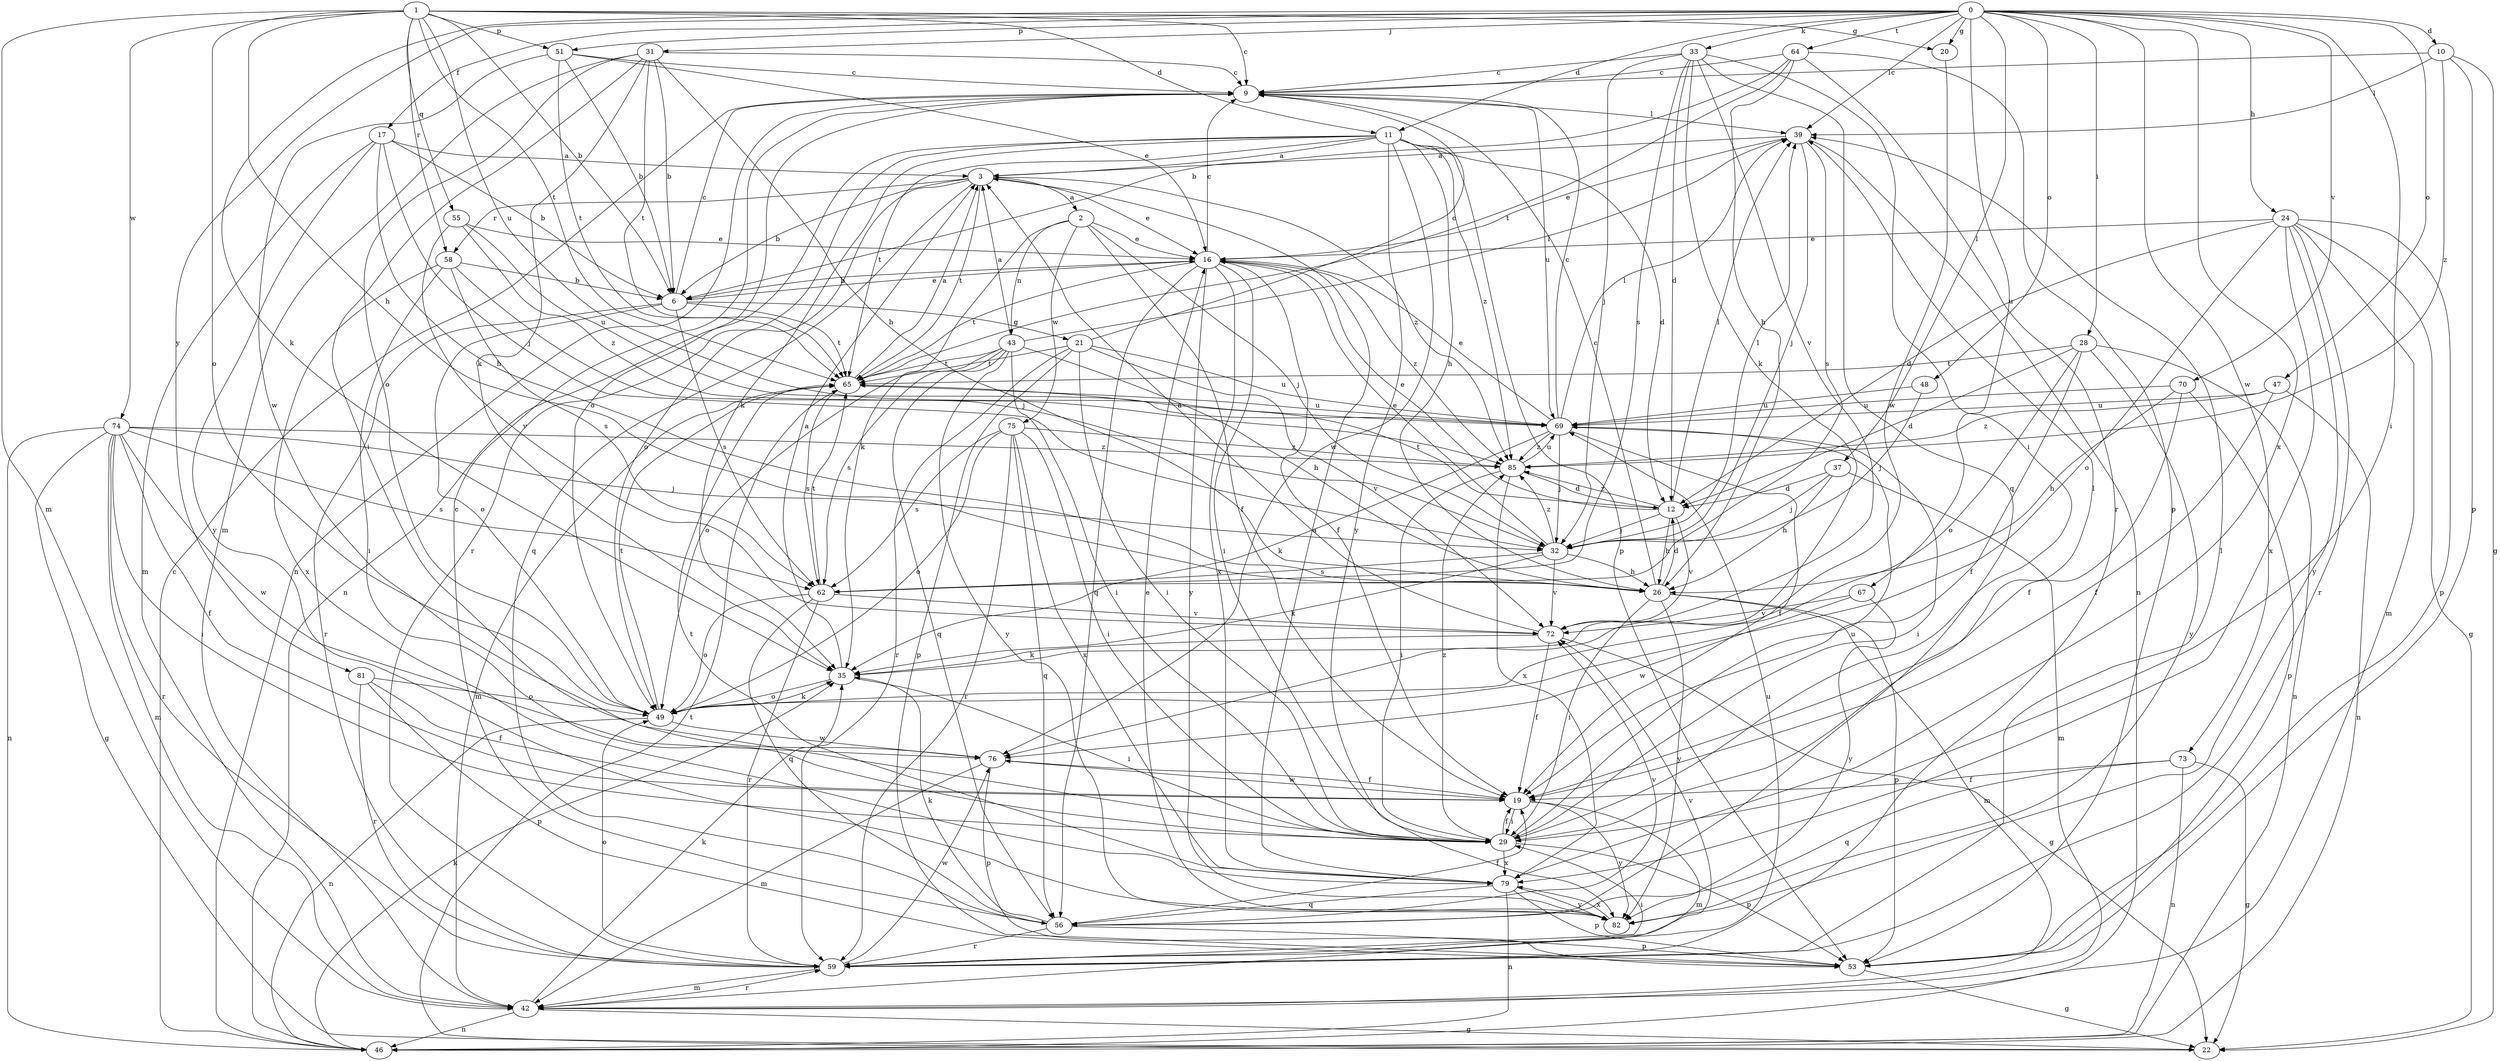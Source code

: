 strict digraph  {
0;
1;
2;
3;
6;
9;
10;
11;
12;
16;
17;
19;
20;
21;
22;
24;
26;
28;
29;
31;
32;
33;
35;
37;
39;
42;
43;
46;
47;
48;
49;
51;
53;
55;
56;
58;
59;
62;
64;
65;
67;
69;
70;
72;
73;
74;
75;
76;
79;
81;
82;
85;
0 -> 10  [label=d];
0 -> 11  [label=d];
0 -> 17  [label=f];
0 -> 20  [label=g];
0 -> 24  [label=h];
0 -> 28  [label=i];
0 -> 29  [label=i];
0 -> 31  [label=j];
0 -> 33  [label=k];
0 -> 35  [label=k];
0 -> 37  [label=l];
0 -> 39  [label=l];
0 -> 47  [label=o];
0 -> 48  [label=o];
0 -> 51  [label=p];
0 -> 64  [label=t];
0 -> 67  [label=u];
0 -> 70  [label=v];
0 -> 73  [label=w];
0 -> 79  [label=x];
0 -> 81  [label=y];
1 -> 6  [label=b];
1 -> 9  [label=c];
1 -> 11  [label=d];
1 -> 20  [label=g];
1 -> 26  [label=h];
1 -> 42  [label=m];
1 -> 49  [label=o];
1 -> 51  [label=p];
1 -> 55  [label=q];
1 -> 58  [label=r];
1 -> 65  [label=t];
1 -> 69  [label=u];
1 -> 74  [label=w];
2 -> 16  [label=e];
2 -> 19  [label=f];
2 -> 32  [label=j];
2 -> 35  [label=k];
2 -> 43  [label=n];
2 -> 75  [label=w];
3 -> 2  [label=a];
3 -> 6  [label=b];
3 -> 16  [label=e];
3 -> 49  [label=o];
3 -> 56  [label=q];
3 -> 58  [label=r];
3 -> 65  [label=t];
3 -> 85  [label=z];
6 -> 9  [label=c];
6 -> 16  [label=e];
6 -> 21  [label=g];
6 -> 49  [label=o];
6 -> 59  [label=r];
6 -> 62  [label=s];
6 -> 65  [label=t];
9 -> 39  [label=l];
9 -> 46  [label=n];
9 -> 49  [label=o];
9 -> 69  [label=u];
10 -> 9  [label=c];
10 -> 22  [label=g];
10 -> 39  [label=l];
10 -> 53  [label=p];
10 -> 85  [label=z];
11 -> 3  [label=a];
11 -> 12  [label=d];
11 -> 26  [label=h];
11 -> 35  [label=k];
11 -> 46  [label=n];
11 -> 53  [label=p];
11 -> 59  [label=r];
11 -> 65  [label=t];
11 -> 76  [label=w];
11 -> 82  [label=y];
11 -> 85  [label=z];
12 -> 16  [label=e];
12 -> 26  [label=h];
12 -> 32  [label=j];
12 -> 39  [label=l];
12 -> 65  [label=t];
12 -> 72  [label=v];
12 -> 85  [label=z];
16 -> 6  [label=b];
16 -> 9  [label=c];
16 -> 19  [label=f];
16 -> 29  [label=i];
16 -> 56  [label=q];
16 -> 65  [label=t];
16 -> 79  [label=x];
16 -> 82  [label=y];
16 -> 85  [label=z];
17 -> 3  [label=a];
17 -> 6  [label=b];
17 -> 26  [label=h];
17 -> 32  [label=j];
17 -> 42  [label=m];
17 -> 82  [label=y];
19 -> 29  [label=i];
19 -> 42  [label=m];
19 -> 76  [label=w];
19 -> 82  [label=y];
20 -> 76  [label=w];
21 -> 9  [label=c];
21 -> 29  [label=i];
21 -> 53  [label=p];
21 -> 59  [label=r];
21 -> 65  [label=t];
21 -> 69  [label=u];
21 -> 72  [label=v];
22 -> 65  [label=t];
24 -> 12  [label=d];
24 -> 16  [label=e];
24 -> 22  [label=g];
24 -> 42  [label=m];
24 -> 49  [label=o];
24 -> 53  [label=p];
24 -> 59  [label=r];
24 -> 79  [label=x];
24 -> 82  [label=y];
26 -> 9  [label=c];
26 -> 12  [label=d];
26 -> 29  [label=i];
26 -> 42  [label=m];
26 -> 53  [label=p];
26 -> 82  [label=y];
28 -> 12  [label=d];
28 -> 19  [label=f];
28 -> 46  [label=n];
28 -> 49  [label=o];
28 -> 65  [label=t];
28 -> 82  [label=y];
29 -> 19  [label=f];
29 -> 39  [label=l];
29 -> 53  [label=p];
29 -> 69  [label=u];
29 -> 79  [label=x];
29 -> 85  [label=z];
31 -> 6  [label=b];
31 -> 9  [label=c];
31 -> 26  [label=h];
31 -> 29  [label=i];
31 -> 35  [label=k];
31 -> 42  [label=m];
31 -> 49  [label=o];
31 -> 65  [label=t];
32 -> 16  [label=e];
32 -> 26  [label=h];
32 -> 35  [label=k];
32 -> 39  [label=l];
32 -> 62  [label=s];
32 -> 72  [label=v];
32 -> 85  [label=z];
33 -> 9  [label=c];
33 -> 12  [label=d];
33 -> 29  [label=i];
33 -> 32  [label=j];
33 -> 35  [label=k];
33 -> 56  [label=q];
33 -> 62  [label=s];
33 -> 72  [label=v];
35 -> 3  [label=a];
35 -> 29  [label=i];
35 -> 49  [label=o];
37 -> 12  [label=d];
37 -> 26  [label=h];
37 -> 32  [label=j];
37 -> 42  [label=m];
39 -> 3  [label=a];
39 -> 16  [label=e];
39 -> 32  [label=j];
39 -> 46  [label=n];
39 -> 62  [label=s];
42 -> 22  [label=g];
42 -> 35  [label=k];
42 -> 46  [label=n];
42 -> 59  [label=r];
43 -> 3  [label=a];
43 -> 26  [label=h];
43 -> 29  [label=i];
43 -> 39  [label=l];
43 -> 49  [label=o];
43 -> 56  [label=q];
43 -> 62  [label=s];
43 -> 65  [label=t];
43 -> 82  [label=y];
46 -> 9  [label=c];
46 -> 35  [label=k];
47 -> 19  [label=f];
47 -> 46  [label=n];
47 -> 69  [label=u];
47 -> 85  [label=z];
48 -> 32  [label=j];
48 -> 69  [label=u];
49 -> 35  [label=k];
49 -> 46  [label=n];
49 -> 65  [label=t];
49 -> 76  [label=w];
51 -> 6  [label=b];
51 -> 9  [label=c];
51 -> 16  [label=e];
51 -> 65  [label=t];
51 -> 76  [label=w];
53 -> 22  [label=g];
55 -> 16  [label=e];
55 -> 69  [label=u];
55 -> 72  [label=v];
55 -> 85  [label=z];
56 -> 9  [label=c];
56 -> 19  [label=f];
56 -> 35  [label=k];
56 -> 53  [label=p];
56 -> 59  [label=r];
56 -> 72  [label=v];
58 -> 6  [label=b];
58 -> 29  [label=i];
58 -> 32  [label=j];
58 -> 62  [label=s];
58 -> 79  [label=x];
59 -> 29  [label=i];
59 -> 39  [label=l];
59 -> 42  [label=m];
59 -> 49  [label=o];
59 -> 69  [label=u];
59 -> 72  [label=v];
59 -> 76  [label=w];
62 -> 49  [label=o];
62 -> 56  [label=q];
62 -> 59  [label=r];
62 -> 65  [label=t];
62 -> 72  [label=v];
64 -> 6  [label=b];
64 -> 9  [label=c];
64 -> 26  [label=h];
64 -> 53  [label=p];
64 -> 59  [label=r];
64 -> 65  [label=t];
65 -> 3  [label=a];
65 -> 42  [label=m];
65 -> 62  [label=s];
65 -> 69  [label=u];
67 -> 72  [label=v];
67 -> 76  [label=w];
67 -> 82  [label=y];
69 -> 9  [label=c];
69 -> 16  [label=e];
69 -> 19  [label=f];
69 -> 29  [label=i];
69 -> 32  [label=j];
69 -> 35  [label=k];
69 -> 39  [label=l];
69 -> 85  [label=z];
70 -> 19  [label=f];
70 -> 26  [label=h];
70 -> 53  [label=p];
70 -> 69  [label=u];
72 -> 3  [label=a];
72 -> 19  [label=f];
72 -> 22  [label=g];
72 -> 35  [label=k];
73 -> 19  [label=f];
73 -> 22  [label=g];
73 -> 46  [label=n];
73 -> 56  [label=q];
74 -> 19  [label=f];
74 -> 22  [label=g];
74 -> 29  [label=i];
74 -> 32  [label=j];
74 -> 42  [label=m];
74 -> 46  [label=n];
74 -> 59  [label=r];
74 -> 62  [label=s];
74 -> 76  [label=w];
74 -> 85  [label=z];
75 -> 29  [label=i];
75 -> 49  [label=o];
75 -> 56  [label=q];
75 -> 59  [label=r];
75 -> 62  [label=s];
75 -> 79  [label=x];
75 -> 85  [label=z];
76 -> 19  [label=f];
76 -> 42  [label=m];
76 -> 53  [label=p];
79 -> 3  [label=a];
79 -> 46  [label=n];
79 -> 53  [label=p];
79 -> 56  [label=q];
79 -> 65  [label=t];
79 -> 82  [label=y];
81 -> 19  [label=f];
81 -> 49  [label=o];
81 -> 53  [label=p];
81 -> 59  [label=r];
82 -> 16  [label=e];
82 -> 79  [label=x];
85 -> 12  [label=d];
85 -> 29  [label=i];
85 -> 69  [label=u];
85 -> 79  [label=x];
}
